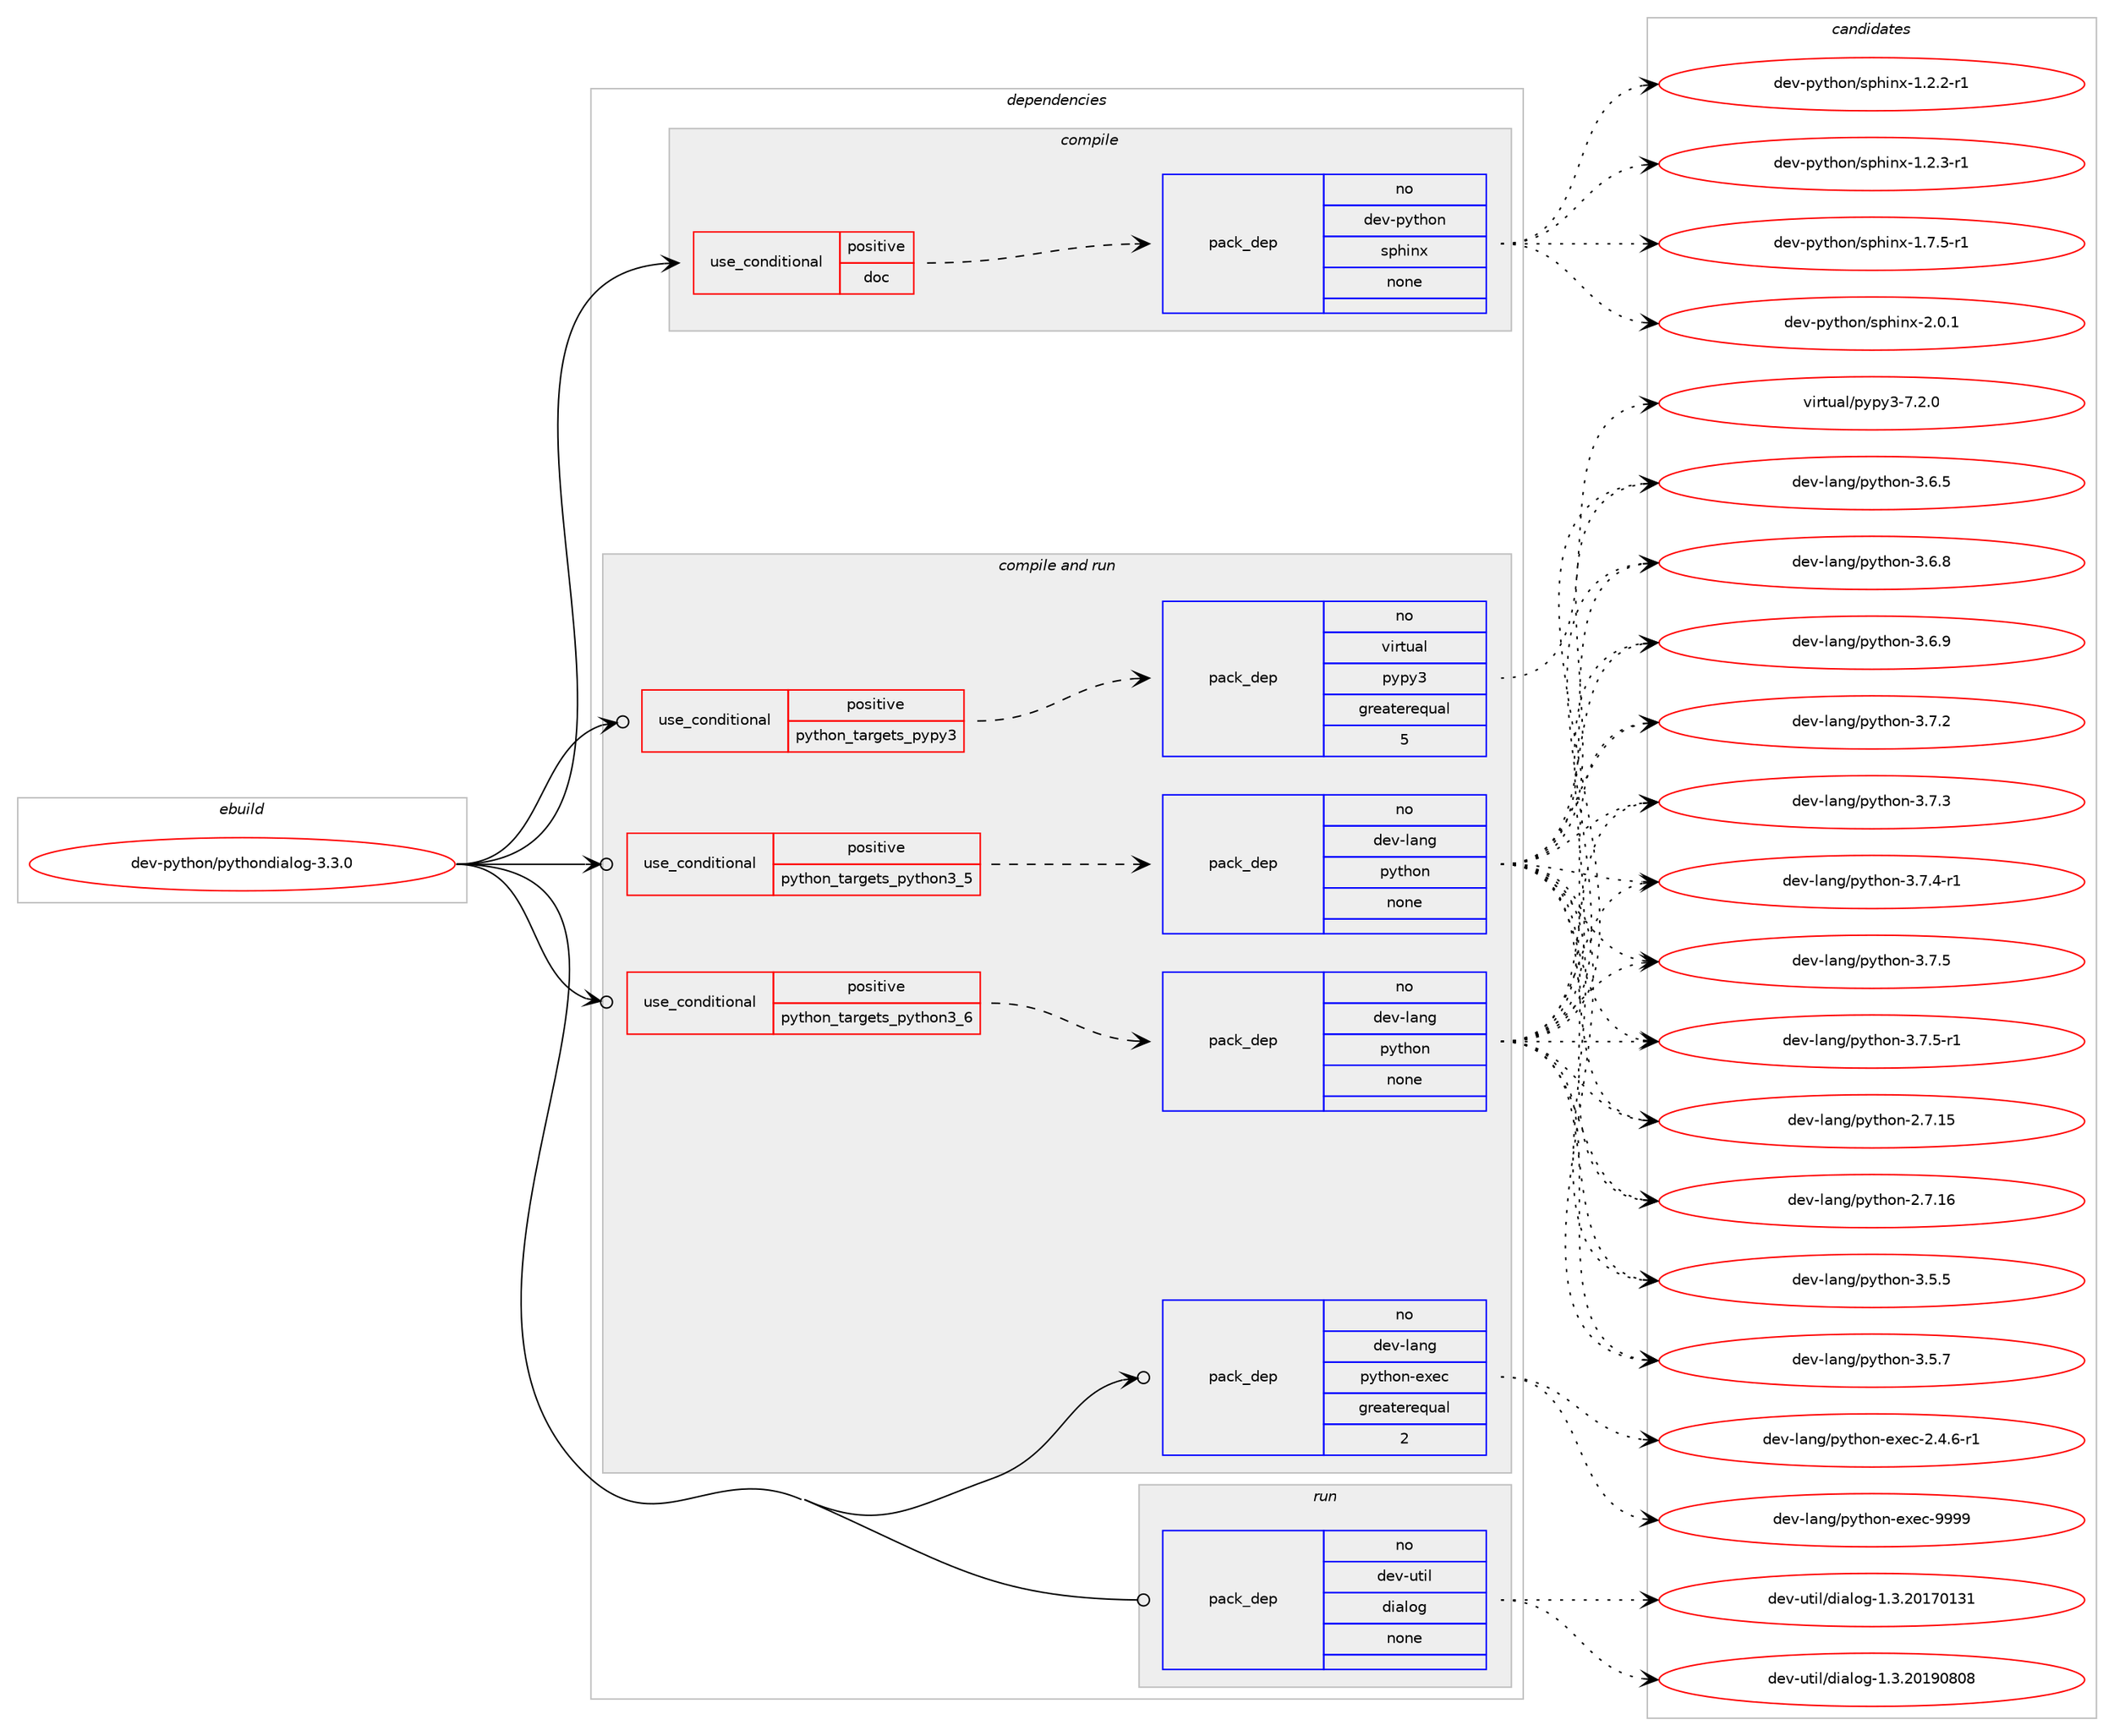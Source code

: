 digraph prolog {

# *************
# Graph options
# *************

newrank=true;
concentrate=true;
compound=true;
graph [rankdir=LR,fontname=Helvetica,fontsize=10,ranksep=1.5];#, ranksep=2.5, nodesep=0.2];
edge  [arrowhead=vee];
node  [fontname=Helvetica,fontsize=10];

# **********
# The ebuild
# **********

subgraph cluster_leftcol {
color=gray;
rank=same;
label=<<i>ebuild</i>>;
id [label="dev-python/pythondialog-3.3.0", color=red, width=4, href="../dev-python/pythondialog-3.3.0.svg"];
}

# ****************
# The dependencies
# ****************

subgraph cluster_midcol {
color=gray;
label=<<i>dependencies</i>>;
subgraph cluster_compile {
fillcolor="#eeeeee";
style=filled;
label=<<i>compile</i>>;
subgraph cond148033 {
dependency633398 [label=<<TABLE BORDER="0" CELLBORDER="1" CELLSPACING="0" CELLPADDING="4"><TR><TD ROWSPAN="3" CELLPADDING="10">use_conditional</TD></TR><TR><TD>positive</TD></TR><TR><TD>doc</TD></TR></TABLE>>, shape=none, color=red];
subgraph pack473492 {
dependency633399 [label=<<TABLE BORDER="0" CELLBORDER="1" CELLSPACING="0" CELLPADDING="4" WIDTH="220"><TR><TD ROWSPAN="6" CELLPADDING="30">pack_dep</TD></TR><TR><TD WIDTH="110">no</TD></TR><TR><TD>dev-python</TD></TR><TR><TD>sphinx</TD></TR><TR><TD>none</TD></TR><TR><TD></TD></TR></TABLE>>, shape=none, color=blue];
}
dependency633398:e -> dependency633399:w [weight=20,style="dashed",arrowhead="vee"];
}
id:e -> dependency633398:w [weight=20,style="solid",arrowhead="vee"];
}
subgraph cluster_compileandrun {
fillcolor="#eeeeee";
style=filled;
label=<<i>compile and run</i>>;
subgraph cond148034 {
dependency633400 [label=<<TABLE BORDER="0" CELLBORDER="1" CELLSPACING="0" CELLPADDING="4"><TR><TD ROWSPAN="3" CELLPADDING="10">use_conditional</TD></TR><TR><TD>positive</TD></TR><TR><TD>python_targets_pypy3</TD></TR></TABLE>>, shape=none, color=red];
subgraph pack473493 {
dependency633401 [label=<<TABLE BORDER="0" CELLBORDER="1" CELLSPACING="0" CELLPADDING="4" WIDTH="220"><TR><TD ROWSPAN="6" CELLPADDING="30">pack_dep</TD></TR><TR><TD WIDTH="110">no</TD></TR><TR><TD>virtual</TD></TR><TR><TD>pypy3</TD></TR><TR><TD>greaterequal</TD></TR><TR><TD>5</TD></TR></TABLE>>, shape=none, color=blue];
}
dependency633400:e -> dependency633401:w [weight=20,style="dashed",arrowhead="vee"];
}
id:e -> dependency633400:w [weight=20,style="solid",arrowhead="odotvee"];
subgraph cond148035 {
dependency633402 [label=<<TABLE BORDER="0" CELLBORDER="1" CELLSPACING="0" CELLPADDING="4"><TR><TD ROWSPAN="3" CELLPADDING="10">use_conditional</TD></TR><TR><TD>positive</TD></TR><TR><TD>python_targets_python3_5</TD></TR></TABLE>>, shape=none, color=red];
subgraph pack473494 {
dependency633403 [label=<<TABLE BORDER="0" CELLBORDER="1" CELLSPACING="0" CELLPADDING="4" WIDTH="220"><TR><TD ROWSPAN="6" CELLPADDING="30">pack_dep</TD></TR><TR><TD WIDTH="110">no</TD></TR><TR><TD>dev-lang</TD></TR><TR><TD>python</TD></TR><TR><TD>none</TD></TR><TR><TD></TD></TR></TABLE>>, shape=none, color=blue];
}
dependency633402:e -> dependency633403:w [weight=20,style="dashed",arrowhead="vee"];
}
id:e -> dependency633402:w [weight=20,style="solid",arrowhead="odotvee"];
subgraph cond148036 {
dependency633404 [label=<<TABLE BORDER="0" CELLBORDER="1" CELLSPACING="0" CELLPADDING="4"><TR><TD ROWSPAN="3" CELLPADDING="10">use_conditional</TD></TR><TR><TD>positive</TD></TR><TR><TD>python_targets_python3_6</TD></TR></TABLE>>, shape=none, color=red];
subgraph pack473495 {
dependency633405 [label=<<TABLE BORDER="0" CELLBORDER="1" CELLSPACING="0" CELLPADDING="4" WIDTH="220"><TR><TD ROWSPAN="6" CELLPADDING="30">pack_dep</TD></TR><TR><TD WIDTH="110">no</TD></TR><TR><TD>dev-lang</TD></TR><TR><TD>python</TD></TR><TR><TD>none</TD></TR><TR><TD></TD></TR></TABLE>>, shape=none, color=blue];
}
dependency633404:e -> dependency633405:w [weight=20,style="dashed",arrowhead="vee"];
}
id:e -> dependency633404:w [weight=20,style="solid",arrowhead="odotvee"];
subgraph pack473496 {
dependency633406 [label=<<TABLE BORDER="0" CELLBORDER="1" CELLSPACING="0" CELLPADDING="4" WIDTH="220"><TR><TD ROWSPAN="6" CELLPADDING="30">pack_dep</TD></TR><TR><TD WIDTH="110">no</TD></TR><TR><TD>dev-lang</TD></TR><TR><TD>python-exec</TD></TR><TR><TD>greaterequal</TD></TR><TR><TD>2</TD></TR></TABLE>>, shape=none, color=blue];
}
id:e -> dependency633406:w [weight=20,style="solid",arrowhead="odotvee"];
}
subgraph cluster_run {
fillcolor="#eeeeee";
style=filled;
label=<<i>run</i>>;
subgraph pack473497 {
dependency633407 [label=<<TABLE BORDER="0" CELLBORDER="1" CELLSPACING="0" CELLPADDING="4" WIDTH="220"><TR><TD ROWSPAN="6" CELLPADDING="30">pack_dep</TD></TR><TR><TD WIDTH="110">no</TD></TR><TR><TD>dev-util</TD></TR><TR><TD>dialog</TD></TR><TR><TD>none</TD></TR><TR><TD></TD></TR></TABLE>>, shape=none, color=blue];
}
id:e -> dependency633407:w [weight=20,style="solid",arrowhead="odot"];
}
}

# **************
# The candidates
# **************

subgraph cluster_choices {
rank=same;
color=gray;
label=<<i>candidates</i>>;

subgraph choice473492 {
color=black;
nodesep=1;
choice10010111845112121116104111110471151121041051101204549465046504511449 [label="dev-python/sphinx-1.2.2-r1", color=red, width=4,href="../dev-python/sphinx-1.2.2-r1.svg"];
choice10010111845112121116104111110471151121041051101204549465046514511449 [label="dev-python/sphinx-1.2.3-r1", color=red, width=4,href="../dev-python/sphinx-1.2.3-r1.svg"];
choice10010111845112121116104111110471151121041051101204549465546534511449 [label="dev-python/sphinx-1.7.5-r1", color=red, width=4,href="../dev-python/sphinx-1.7.5-r1.svg"];
choice1001011184511212111610411111047115112104105110120455046484649 [label="dev-python/sphinx-2.0.1", color=red, width=4,href="../dev-python/sphinx-2.0.1.svg"];
dependency633399:e -> choice10010111845112121116104111110471151121041051101204549465046504511449:w [style=dotted,weight="100"];
dependency633399:e -> choice10010111845112121116104111110471151121041051101204549465046514511449:w [style=dotted,weight="100"];
dependency633399:e -> choice10010111845112121116104111110471151121041051101204549465546534511449:w [style=dotted,weight="100"];
dependency633399:e -> choice1001011184511212111610411111047115112104105110120455046484649:w [style=dotted,weight="100"];
}
subgraph choice473493 {
color=black;
nodesep=1;
choice118105114116117971084711212111212151455546504648 [label="virtual/pypy3-7.2.0", color=red, width=4,href="../virtual/pypy3-7.2.0.svg"];
dependency633401:e -> choice118105114116117971084711212111212151455546504648:w [style=dotted,weight="100"];
}
subgraph choice473494 {
color=black;
nodesep=1;
choice10010111845108971101034711212111610411111045504655464953 [label="dev-lang/python-2.7.15", color=red, width=4,href="../dev-lang/python-2.7.15.svg"];
choice10010111845108971101034711212111610411111045504655464954 [label="dev-lang/python-2.7.16", color=red, width=4,href="../dev-lang/python-2.7.16.svg"];
choice100101118451089711010347112121116104111110455146534653 [label="dev-lang/python-3.5.5", color=red, width=4,href="../dev-lang/python-3.5.5.svg"];
choice100101118451089711010347112121116104111110455146534655 [label="dev-lang/python-3.5.7", color=red, width=4,href="../dev-lang/python-3.5.7.svg"];
choice100101118451089711010347112121116104111110455146544653 [label="dev-lang/python-3.6.5", color=red, width=4,href="../dev-lang/python-3.6.5.svg"];
choice100101118451089711010347112121116104111110455146544656 [label="dev-lang/python-3.6.8", color=red, width=4,href="../dev-lang/python-3.6.8.svg"];
choice100101118451089711010347112121116104111110455146544657 [label="dev-lang/python-3.6.9", color=red, width=4,href="../dev-lang/python-3.6.9.svg"];
choice100101118451089711010347112121116104111110455146554650 [label="dev-lang/python-3.7.2", color=red, width=4,href="../dev-lang/python-3.7.2.svg"];
choice100101118451089711010347112121116104111110455146554651 [label="dev-lang/python-3.7.3", color=red, width=4,href="../dev-lang/python-3.7.3.svg"];
choice1001011184510897110103471121211161041111104551465546524511449 [label="dev-lang/python-3.7.4-r1", color=red, width=4,href="../dev-lang/python-3.7.4-r1.svg"];
choice100101118451089711010347112121116104111110455146554653 [label="dev-lang/python-3.7.5", color=red, width=4,href="../dev-lang/python-3.7.5.svg"];
choice1001011184510897110103471121211161041111104551465546534511449 [label="dev-lang/python-3.7.5-r1", color=red, width=4,href="../dev-lang/python-3.7.5-r1.svg"];
dependency633403:e -> choice10010111845108971101034711212111610411111045504655464953:w [style=dotted,weight="100"];
dependency633403:e -> choice10010111845108971101034711212111610411111045504655464954:w [style=dotted,weight="100"];
dependency633403:e -> choice100101118451089711010347112121116104111110455146534653:w [style=dotted,weight="100"];
dependency633403:e -> choice100101118451089711010347112121116104111110455146534655:w [style=dotted,weight="100"];
dependency633403:e -> choice100101118451089711010347112121116104111110455146544653:w [style=dotted,weight="100"];
dependency633403:e -> choice100101118451089711010347112121116104111110455146544656:w [style=dotted,weight="100"];
dependency633403:e -> choice100101118451089711010347112121116104111110455146544657:w [style=dotted,weight="100"];
dependency633403:e -> choice100101118451089711010347112121116104111110455146554650:w [style=dotted,weight="100"];
dependency633403:e -> choice100101118451089711010347112121116104111110455146554651:w [style=dotted,weight="100"];
dependency633403:e -> choice1001011184510897110103471121211161041111104551465546524511449:w [style=dotted,weight="100"];
dependency633403:e -> choice100101118451089711010347112121116104111110455146554653:w [style=dotted,weight="100"];
dependency633403:e -> choice1001011184510897110103471121211161041111104551465546534511449:w [style=dotted,weight="100"];
}
subgraph choice473495 {
color=black;
nodesep=1;
choice10010111845108971101034711212111610411111045504655464953 [label="dev-lang/python-2.7.15", color=red, width=4,href="../dev-lang/python-2.7.15.svg"];
choice10010111845108971101034711212111610411111045504655464954 [label="dev-lang/python-2.7.16", color=red, width=4,href="../dev-lang/python-2.7.16.svg"];
choice100101118451089711010347112121116104111110455146534653 [label="dev-lang/python-3.5.5", color=red, width=4,href="../dev-lang/python-3.5.5.svg"];
choice100101118451089711010347112121116104111110455146534655 [label="dev-lang/python-3.5.7", color=red, width=4,href="../dev-lang/python-3.5.7.svg"];
choice100101118451089711010347112121116104111110455146544653 [label="dev-lang/python-3.6.5", color=red, width=4,href="../dev-lang/python-3.6.5.svg"];
choice100101118451089711010347112121116104111110455146544656 [label="dev-lang/python-3.6.8", color=red, width=4,href="../dev-lang/python-3.6.8.svg"];
choice100101118451089711010347112121116104111110455146544657 [label="dev-lang/python-3.6.9", color=red, width=4,href="../dev-lang/python-3.6.9.svg"];
choice100101118451089711010347112121116104111110455146554650 [label="dev-lang/python-3.7.2", color=red, width=4,href="../dev-lang/python-3.7.2.svg"];
choice100101118451089711010347112121116104111110455146554651 [label="dev-lang/python-3.7.3", color=red, width=4,href="../dev-lang/python-3.7.3.svg"];
choice1001011184510897110103471121211161041111104551465546524511449 [label="dev-lang/python-3.7.4-r1", color=red, width=4,href="../dev-lang/python-3.7.4-r1.svg"];
choice100101118451089711010347112121116104111110455146554653 [label="dev-lang/python-3.7.5", color=red, width=4,href="../dev-lang/python-3.7.5.svg"];
choice1001011184510897110103471121211161041111104551465546534511449 [label="dev-lang/python-3.7.5-r1", color=red, width=4,href="../dev-lang/python-3.7.5-r1.svg"];
dependency633405:e -> choice10010111845108971101034711212111610411111045504655464953:w [style=dotted,weight="100"];
dependency633405:e -> choice10010111845108971101034711212111610411111045504655464954:w [style=dotted,weight="100"];
dependency633405:e -> choice100101118451089711010347112121116104111110455146534653:w [style=dotted,weight="100"];
dependency633405:e -> choice100101118451089711010347112121116104111110455146534655:w [style=dotted,weight="100"];
dependency633405:e -> choice100101118451089711010347112121116104111110455146544653:w [style=dotted,weight="100"];
dependency633405:e -> choice100101118451089711010347112121116104111110455146544656:w [style=dotted,weight="100"];
dependency633405:e -> choice100101118451089711010347112121116104111110455146544657:w [style=dotted,weight="100"];
dependency633405:e -> choice100101118451089711010347112121116104111110455146554650:w [style=dotted,weight="100"];
dependency633405:e -> choice100101118451089711010347112121116104111110455146554651:w [style=dotted,weight="100"];
dependency633405:e -> choice1001011184510897110103471121211161041111104551465546524511449:w [style=dotted,weight="100"];
dependency633405:e -> choice100101118451089711010347112121116104111110455146554653:w [style=dotted,weight="100"];
dependency633405:e -> choice1001011184510897110103471121211161041111104551465546534511449:w [style=dotted,weight="100"];
}
subgraph choice473496 {
color=black;
nodesep=1;
choice10010111845108971101034711212111610411111045101120101994550465246544511449 [label="dev-lang/python-exec-2.4.6-r1", color=red, width=4,href="../dev-lang/python-exec-2.4.6-r1.svg"];
choice10010111845108971101034711212111610411111045101120101994557575757 [label="dev-lang/python-exec-9999", color=red, width=4,href="../dev-lang/python-exec-9999.svg"];
dependency633406:e -> choice10010111845108971101034711212111610411111045101120101994550465246544511449:w [style=dotted,weight="100"];
dependency633406:e -> choice10010111845108971101034711212111610411111045101120101994557575757:w [style=dotted,weight="100"];
}
subgraph choice473497 {
color=black;
nodesep=1;
choice10010111845117116105108471001059710811110345494651465048495548495149 [label="dev-util/dialog-1.3.20170131", color=red, width=4,href="../dev-util/dialog-1.3.20170131.svg"];
choice10010111845117116105108471001059710811110345494651465048495748564856 [label="dev-util/dialog-1.3.20190808", color=red, width=4,href="../dev-util/dialog-1.3.20190808.svg"];
dependency633407:e -> choice10010111845117116105108471001059710811110345494651465048495548495149:w [style=dotted,weight="100"];
dependency633407:e -> choice10010111845117116105108471001059710811110345494651465048495748564856:w [style=dotted,weight="100"];
}
}

}
